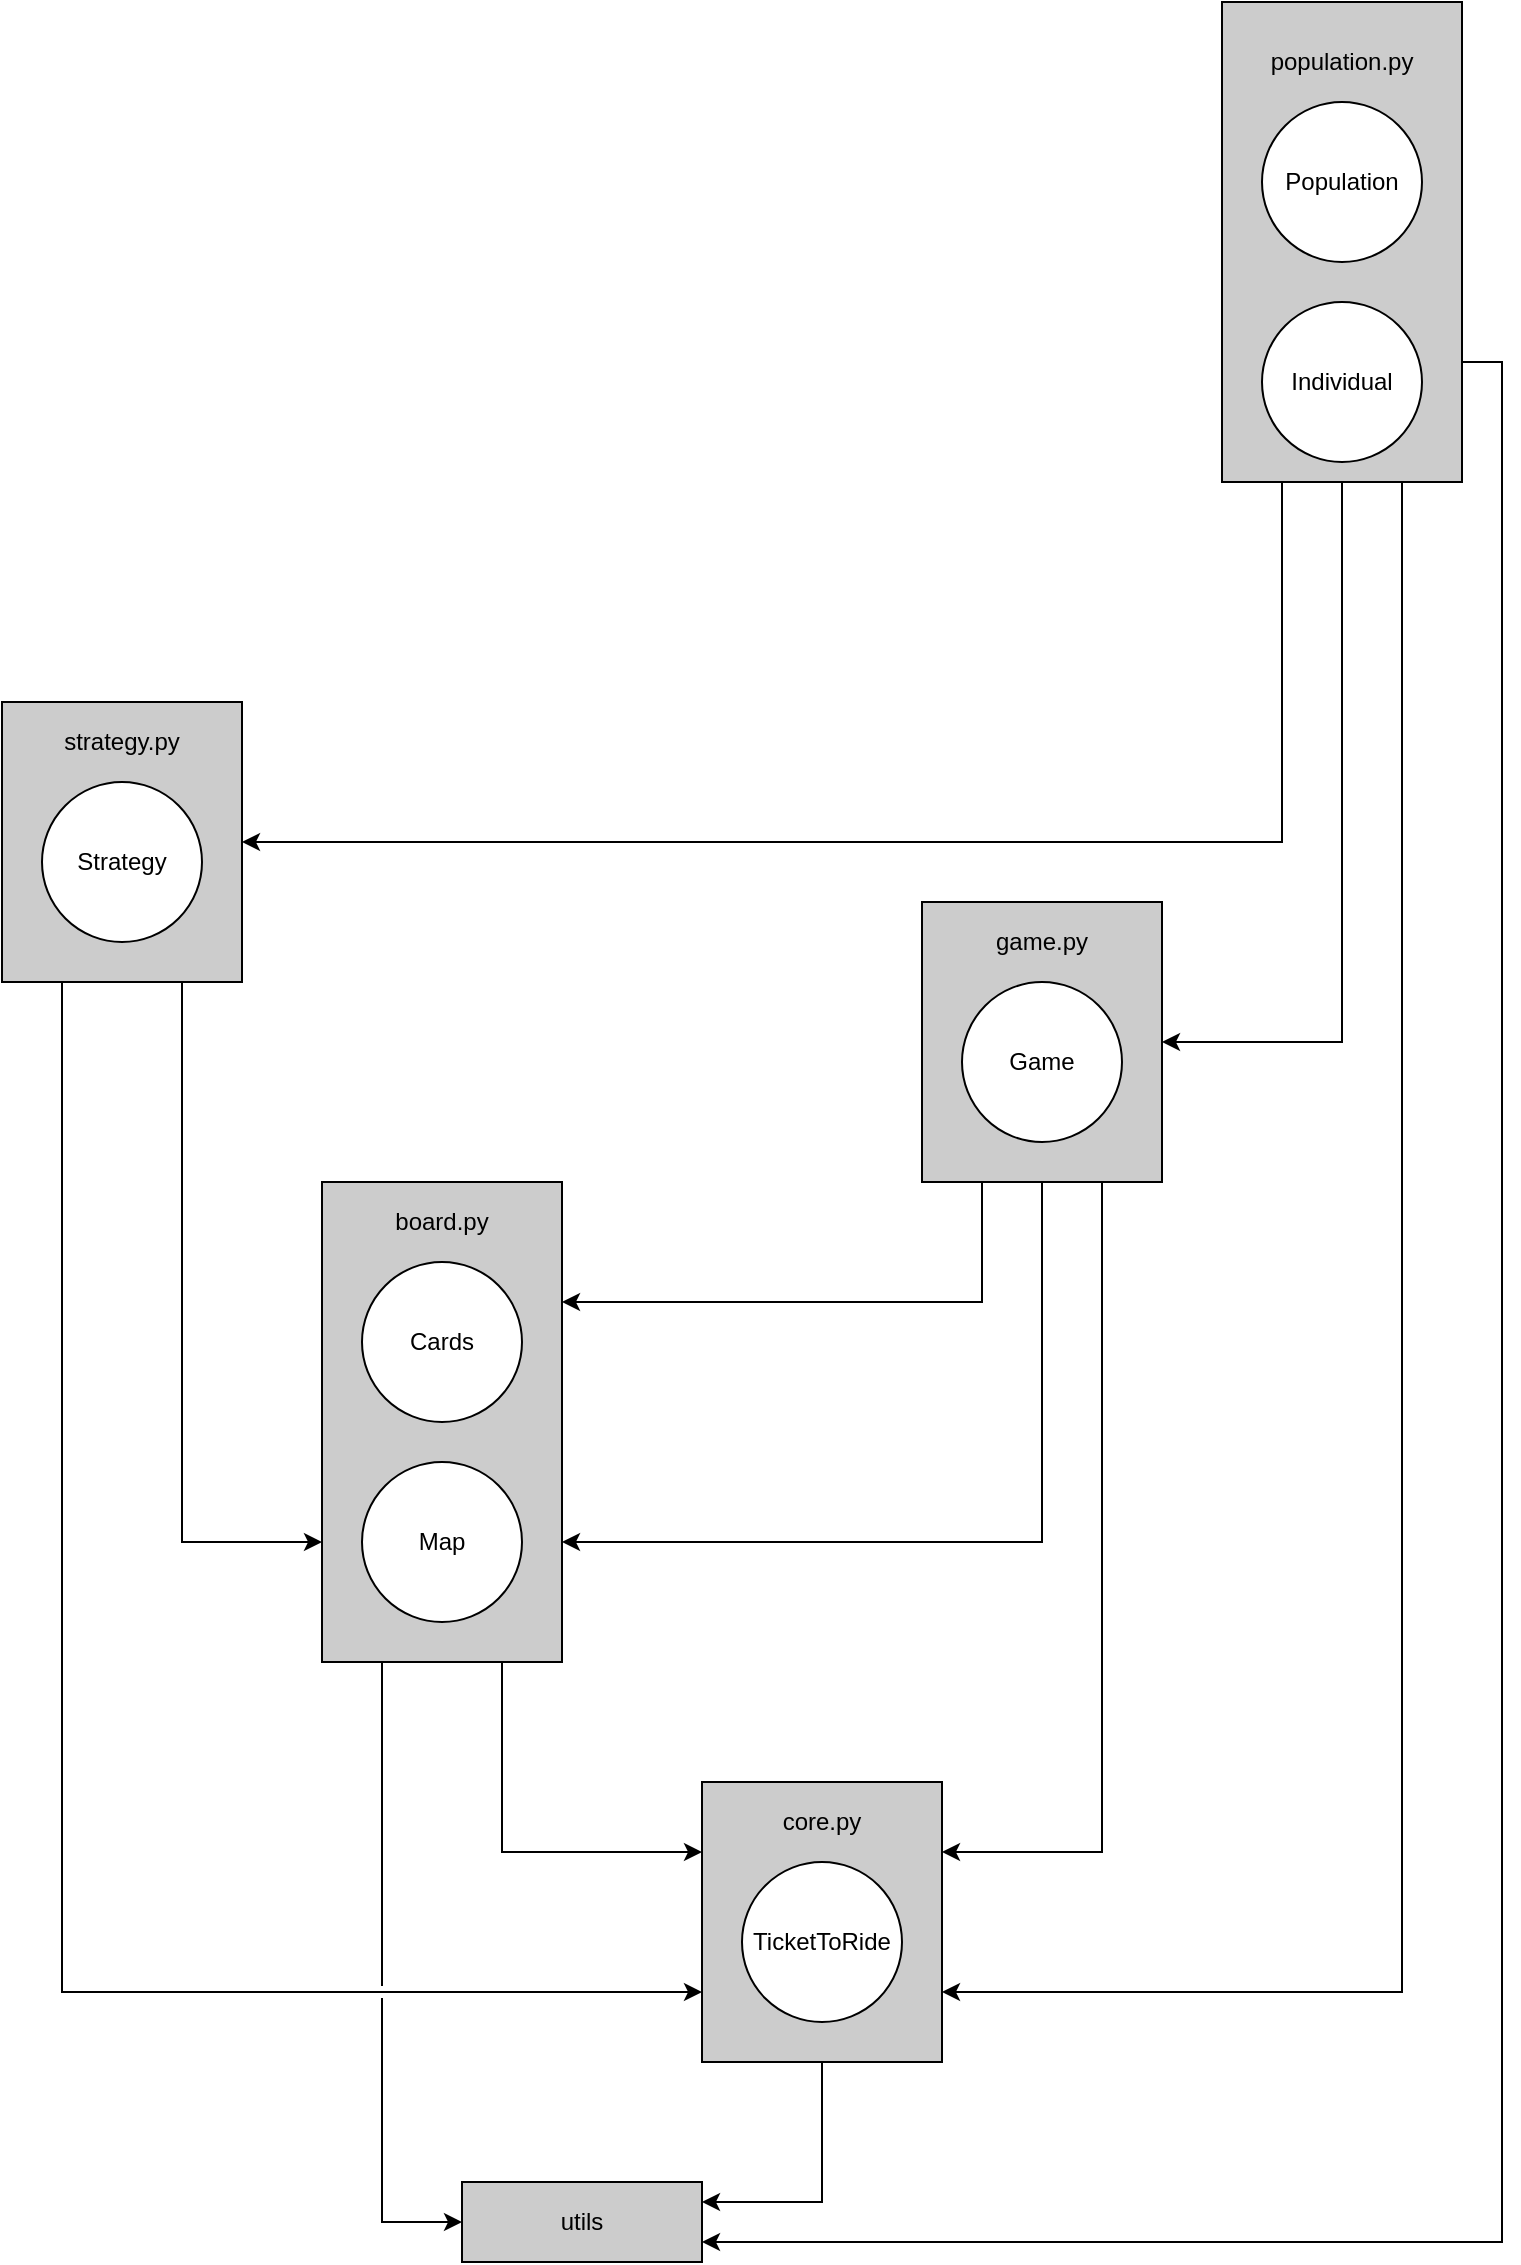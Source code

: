 <mxfile version="13.0.3" type="device"><diagram id="i52VhJaVsGUl2taxjAFk" name="Page-1"><mxGraphModel dx="3687" dy="2587" grid="1" gridSize="10" guides="1" tooltips="1" connect="1" arrows="1" fold="1" page="1" pageScale="1" pageWidth="1200" pageHeight="1600" math="0" shadow="0"><root><mxCell id="0"/><mxCell id="1" parent="0"/><mxCell id="K7fOhfDmYKqO1V2BtFpL-28" style="edgeStyle=orthogonalEdgeStyle;rounded=0;orthogonalLoop=1;jettySize=auto;html=1;exitX=0.75;exitY=1;exitDx=0;exitDy=0;entryX=1;entryY=0.75;entryDx=0;entryDy=0;jumpStyle=gap;" parent="1" source="K7fOhfDmYKqO1V2BtFpL-4" target="K7fOhfDmYKqO1V2BtFpL-6" edge="1"><mxGeometry relative="1" as="geometry"/></mxCell><mxCell id="K7fOhfDmYKqO1V2BtFpL-37" style="edgeStyle=orthogonalEdgeStyle;rounded=0;jumpStyle=arc;orthogonalLoop=1;jettySize=auto;html=1;exitX=0.5;exitY=1;exitDx=0;exitDy=0;entryX=1;entryY=0.5;entryDx=0;entryDy=0;" parent="1" source="K7fOhfDmYKqO1V2BtFpL-4" target="K7fOhfDmYKqO1V2BtFpL-23" edge="1"><mxGeometry relative="1" as="geometry"/></mxCell><mxCell id="K7fOhfDmYKqO1V2BtFpL-41" style="edgeStyle=orthogonalEdgeStyle;rounded=0;jumpStyle=gap;jumpSize=10;orthogonalLoop=1;jettySize=auto;html=1;exitX=1;exitY=0.75;exitDx=0;exitDy=0;entryX=1;entryY=0.75;entryDx=0;entryDy=0;" parent="1" source="K7fOhfDmYKqO1V2BtFpL-4" target="K7fOhfDmYKqO1V2BtFpL-10" edge="1"><mxGeometry relative="1" as="geometry"/></mxCell><mxCell id="K7fOhfDmYKqO1V2BtFpL-42" style="edgeStyle=orthogonalEdgeStyle;rounded=0;jumpStyle=gap;jumpSize=10;orthogonalLoop=1;jettySize=auto;html=1;entryX=1;entryY=0.5;entryDx=0;entryDy=0;exitX=0.25;exitY=1;exitDx=0;exitDy=0;" parent="1" source="K7fOhfDmYKqO1V2BtFpL-4" target="K7fOhfDmYKqO1V2BtFpL-14" edge="1"><mxGeometry relative="1" as="geometry"><mxPoint x="990" y="590" as="sourcePoint"/><Array as="points"><mxPoint x="940" y="740"/></Array></mxGeometry></mxCell><mxCell id="K7fOhfDmYKqO1V2BtFpL-4" value="" style="rounded=0;whiteSpace=wrap;html=1;fillColor=#CCCCCC;gradientColor=none;" parent="1" vertex="1"><mxGeometry x="910" y="320" width="120" height="240" as="geometry"/></mxCell><mxCell id="K7fOhfDmYKqO1V2BtFpL-1" value="Population" style="ellipse;whiteSpace=wrap;html=1;aspect=fixed;" parent="1" vertex="1"><mxGeometry x="930" y="370" width="80" height="80" as="geometry"/></mxCell><mxCell id="K7fOhfDmYKqO1V2BtFpL-2" value="Individual" style="ellipse;whiteSpace=wrap;html=1;aspect=fixed;" parent="1" vertex="1"><mxGeometry x="930" y="470" width="80" height="80" as="geometry"/></mxCell><mxCell id="K7fOhfDmYKqO1V2BtFpL-5" value="population.py" style="text;html=1;strokeColor=none;fillColor=none;align=center;verticalAlign=middle;whiteSpace=wrap;rounded=0;" parent="1" vertex="1"><mxGeometry x="950" y="340" width="40" height="20" as="geometry"/></mxCell><mxCell id="K7fOhfDmYKqO1V2BtFpL-29" style="edgeStyle=orthogonalEdgeStyle;rounded=0;orthogonalLoop=1;jettySize=auto;html=1;exitX=0.5;exitY=1;exitDx=0;exitDy=0;entryX=1;entryY=0.25;entryDx=0;entryDy=0;" parent="1" source="K7fOhfDmYKqO1V2BtFpL-6" target="K7fOhfDmYKqO1V2BtFpL-10" edge="1"><mxGeometry relative="1" as="geometry"/></mxCell><mxCell id="K7fOhfDmYKqO1V2BtFpL-6" value="" style="rounded=0;whiteSpace=wrap;html=1;fillColor=#CCCCCC;gradientColor=none;" parent="1" vertex="1"><mxGeometry x="650" y="1210" width="120" height="140" as="geometry"/></mxCell><mxCell id="K7fOhfDmYKqO1V2BtFpL-7" value="TicketToRide" style="ellipse;whiteSpace=wrap;html=1;aspect=fixed;" parent="1" vertex="1"><mxGeometry x="670" y="1250" width="80" height="80" as="geometry"/></mxCell><mxCell id="K7fOhfDmYKqO1V2BtFpL-9" value="core.py" style="text;html=1;strokeColor=none;fillColor=none;align=center;verticalAlign=middle;whiteSpace=wrap;rounded=0;" parent="1" vertex="1"><mxGeometry x="690" y="1220" width="40" height="20" as="geometry"/></mxCell><mxCell id="K7fOhfDmYKqO1V2BtFpL-10" value="" style="rounded=0;whiteSpace=wrap;html=1;fillColor=#CCCCCC;gradientColor=none;" parent="1" vertex="1"><mxGeometry x="530" y="1410" width="120" height="40" as="geometry"/></mxCell><mxCell id="K7fOhfDmYKqO1V2BtFpL-13" value="utils" style="text;html=1;strokeColor=none;fillColor=none;align=center;verticalAlign=middle;whiteSpace=wrap;rounded=0;" parent="1" vertex="1"><mxGeometry x="570" y="1420" width="40" height="20" as="geometry"/></mxCell><mxCell id="K7fOhfDmYKqO1V2BtFpL-31" style="edgeStyle=orthogonalEdgeStyle;rounded=0;orthogonalLoop=1;jettySize=auto;html=1;exitX=0.25;exitY=1;exitDx=0;exitDy=0;entryX=0;entryY=0.75;entryDx=0;entryDy=0;jumpStyle=gap;jumpSize=10;" parent="1" source="K7fOhfDmYKqO1V2BtFpL-14" target="K7fOhfDmYKqO1V2BtFpL-6" edge="1"><mxGeometry relative="1" as="geometry"/></mxCell><mxCell id="K7fOhfDmYKqO1V2BtFpL-32" style="edgeStyle=orthogonalEdgeStyle;rounded=0;orthogonalLoop=1;jettySize=auto;html=1;exitX=0.75;exitY=1;exitDx=0;exitDy=0;entryX=0;entryY=0.75;entryDx=0;entryDy=0;jumpStyle=gap;jumpSize=10;" parent="1" source="K7fOhfDmYKqO1V2BtFpL-14" target="K7fOhfDmYKqO1V2BtFpL-18" edge="1"><mxGeometry relative="1" as="geometry"/></mxCell><mxCell id="K7fOhfDmYKqO1V2BtFpL-14" value="" style="rounded=0;whiteSpace=wrap;html=1;fillColor=#CCCCCC;gradientColor=none;" parent="1" vertex="1"><mxGeometry x="300" y="670" width="120" height="140" as="geometry"/></mxCell><mxCell id="K7fOhfDmYKqO1V2BtFpL-15" value="Strategy" style="ellipse;whiteSpace=wrap;html=1;aspect=fixed;" parent="1" vertex="1"><mxGeometry x="320" y="710" width="80" height="80" as="geometry"/></mxCell><mxCell id="K7fOhfDmYKqO1V2BtFpL-17" value="strategy.py" style="text;html=1;strokeColor=none;fillColor=none;align=center;verticalAlign=middle;whiteSpace=wrap;rounded=0;" parent="1" vertex="1"><mxGeometry x="340" y="680" width="40" height="20" as="geometry"/></mxCell><mxCell id="K7fOhfDmYKqO1V2BtFpL-33" style="edgeStyle=orthogonalEdgeStyle;rounded=0;orthogonalLoop=1;jettySize=auto;html=1;exitX=0.25;exitY=1;exitDx=0;exitDy=0;entryX=0;entryY=0.5;entryDx=0;entryDy=0;jumpStyle=gap;" parent="1" source="K7fOhfDmYKqO1V2BtFpL-18" target="K7fOhfDmYKqO1V2BtFpL-10" edge="1"><mxGeometry relative="1" as="geometry"/></mxCell><mxCell id="K7fOhfDmYKqO1V2BtFpL-34" style="edgeStyle=orthogonalEdgeStyle;rounded=0;orthogonalLoop=1;jettySize=auto;html=1;exitX=0.75;exitY=1;exitDx=0;exitDy=0;entryX=0;entryY=0.25;entryDx=0;entryDy=0;jumpStyle=arc;" parent="1" source="K7fOhfDmYKqO1V2BtFpL-18" target="K7fOhfDmYKqO1V2BtFpL-6" edge="1"><mxGeometry relative="1" as="geometry"/></mxCell><mxCell id="K7fOhfDmYKqO1V2BtFpL-18" value="" style="rounded=0;whiteSpace=wrap;html=1;fillColor=#CCCCCC;gradientColor=none;" parent="1" vertex="1"><mxGeometry x="460" y="910" width="120" height="240" as="geometry"/></mxCell><mxCell id="K7fOhfDmYKqO1V2BtFpL-19" value="Cards" style="ellipse;whiteSpace=wrap;html=1;aspect=fixed;" parent="1" vertex="1"><mxGeometry x="480" y="950" width="80" height="80" as="geometry"/></mxCell><mxCell id="K7fOhfDmYKqO1V2BtFpL-20" value="Map" style="ellipse;whiteSpace=wrap;html=1;aspect=fixed;" parent="1" vertex="1"><mxGeometry x="480" y="1050" width="80" height="80" as="geometry"/></mxCell><mxCell id="K7fOhfDmYKqO1V2BtFpL-21" value="board.py" style="text;html=1;strokeColor=none;fillColor=none;align=center;verticalAlign=middle;whiteSpace=wrap;rounded=0;" parent="1" vertex="1"><mxGeometry x="500" y="920" width="40" height="20" as="geometry"/></mxCell><mxCell id="K7fOhfDmYKqO1V2BtFpL-36" style="edgeStyle=orthogonalEdgeStyle;rounded=0;jumpStyle=arc;orthogonalLoop=1;jettySize=auto;html=1;exitX=0.75;exitY=1;exitDx=0;exitDy=0;entryX=1;entryY=0.25;entryDx=0;entryDy=0;" parent="1" source="K7fOhfDmYKqO1V2BtFpL-23" target="K7fOhfDmYKqO1V2BtFpL-6" edge="1"><mxGeometry relative="1" as="geometry"/></mxCell><mxCell id="K7fOhfDmYKqO1V2BtFpL-39" style="edgeStyle=orthogonalEdgeStyle;rounded=0;jumpStyle=gap;jumpSize=10;orthogonalLoop=1;jettySize=auto;html=1;exitX=0.25;exitY=1;exitDx=0;exitDy=0;entryX=1;entryY=0.25;entryDx=0;entryDy=0;" parent="1" source="K7fOhfDmYKqO1V2BtFpL-23" target="K7fOhfDmYKqO1V2BtFpL-18" edge="1"><mxGeometry relative="1" as="geometry"/></mxCell><mxCell id="K7fOhfDmYKqO1V2BtFpL-40" style="edgeStyle=orthogonalEdgeStyle;rounded=0;jumpStyle=gap;jumpSize=10;orthogonalLoop=1;jettySize=auto;html=1;exitX=0.5;exitY=1;exitDx=0;exitDy=0;entryX=1;entryY=0.75;entryDx=0;entryDy=0;" parent="1" source="K7fOhfDmYKqO1V2BtFpL-23" target="K7fOhfDmYKqO1V2BtFpL-18" edge="1"><mxGeometry relative="1" as="geometry"/></mxCell><mxCell id="K7fOhfDmYKqO1V2BtFpL-23" value="" style="rounded=0;whiteSpace=wrap;html=1;fillColor=#CCCCCC;gradientColor=none;" parent="1" vertex="1"><mxGeometry x="760" y="770" width="120" height="140" as="geometry"/></mxCell><mxCell id="K7fOhfDmYKqO1V2BtFpL-24" value="Game" style="ellipse;whiteSpace=wrap;html=1;aspect=fixed;" parent="1" vertex="1"><mxGeometry x="780" y="810" width="80" height="80" as="geometry"/></mxCell><mxCell id="K7fOhfDmYKqO1V2BtFpL-26" value="game.py" style="text;html=1;strokeColor=none;fillColor=none;align=center;verticalAlign=middle;whiteSpace=wrap;rounded=0;" parent="1" vertex="1"><mxGeometry x="800" y="780" width="40" height="20" as="geometry"/></mxCell></root></mxGraphModel></diagram></mxfile>